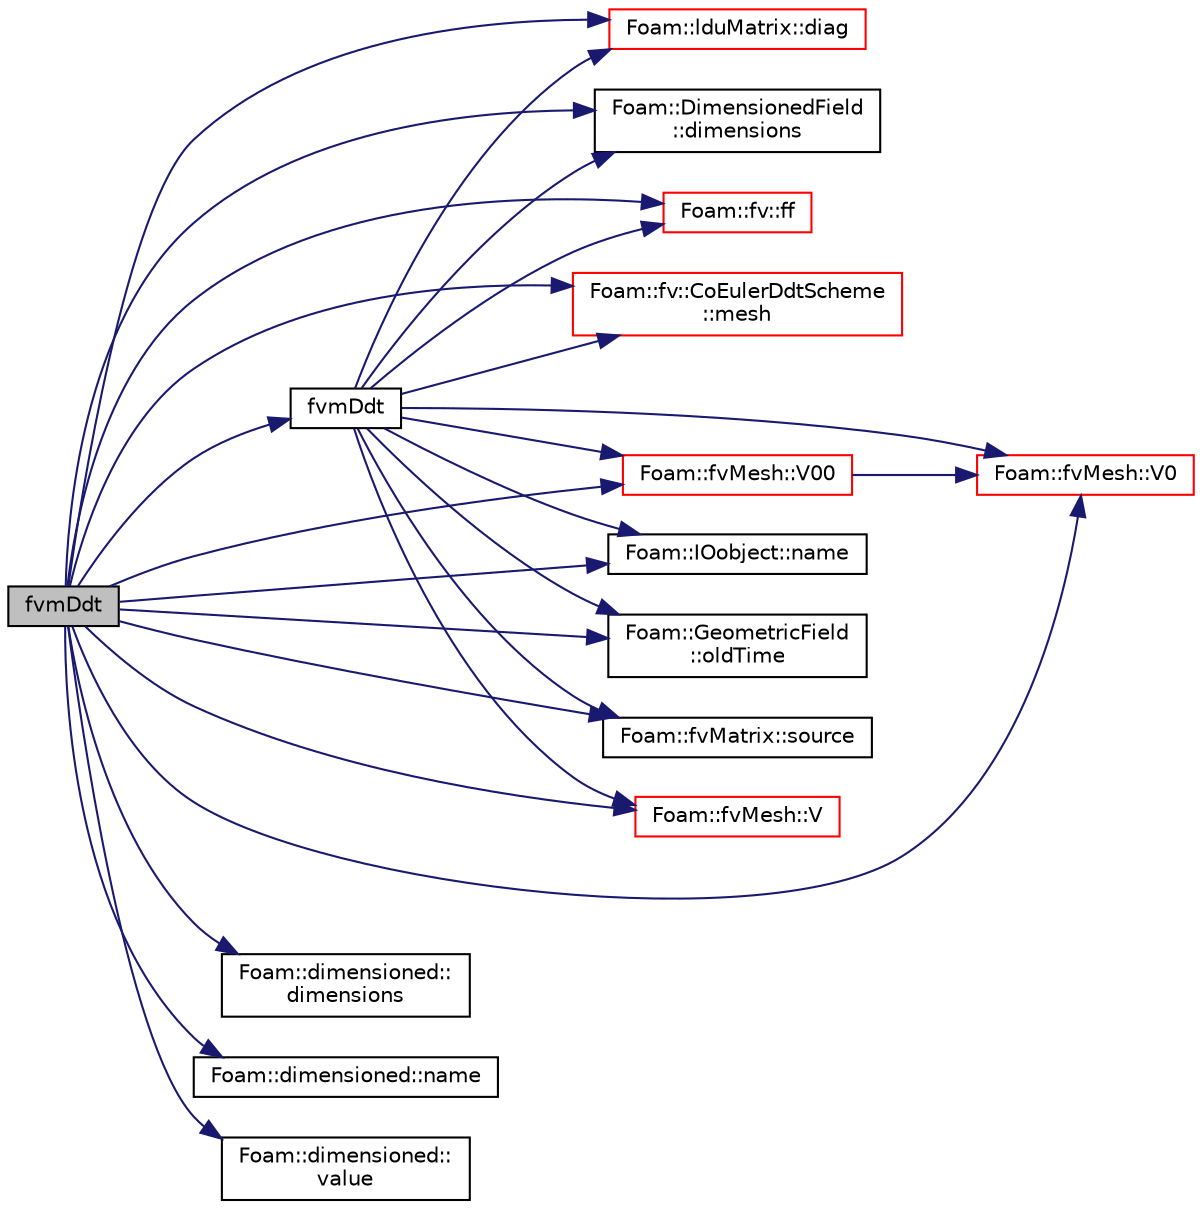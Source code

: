 digraph "fvmDdt"
{
  bgcolor="transparent";
  edge [fontname="Helvetica",fontsize="10",labelfontname="Helvetica",labelfontsize="10"];
  node [fontname="Helvetica",fontsize="10",shape=record];
  rankdir="LR";
  Node698 [label="fvmDdt",height=0.2,width=0.4,color="black", fillcolor="grey75", style="filled", fontcolor="black"];
  Node698 -> Node699 [color="midnightblue",fontsize="10",style="solid",fontname="Helvetica"];
  Node699 [label="Foam::lduMatrix::diag",height=0.2,width=0.4,color="red",URL="$a27929.html#a9140aaa9630c2cba2fe28369a649f2f0"];
  Node698 -> Node702 [color="midnightblue",fontsize="10",style="solid",fontname="Helvetica"];
  Node702 [label="Foam::dimensioned::\ldimensions",height=0.2,width=0.4,color="black",URL="$a27473.html#a512673c2674ca2d38885f1bb5f6994fb",tooltip="Return const reference to dimensions. "];
  Node698 -> Node703 [color="midnightblue",fontsize="10",style="solid",fontname="Helvetica"];
  Node703 [label="Foam::DimensionedField\l::dimensions",height=0.2,width=0.4,color="black",URL="$a27497.html#a512673c2674ca2d38885f1bb5f6994fb",tooltip="Return dimensions. "];
  Node698 -> Node704 [color="midnightblue",fontsize="10",style="solid",fontname="Helvetica"];
  Node704 [label="Foam::fv::ff",height=0.2,width=0.4,color="red",URL="$a21858.html#ab38421d38a2395d0ae398d03fc20609c"];
  Node698 -> Node785 [color="midnightblue",fontsize="10",style="solid",fontname="Helvetica"];
  Node785 [label="fvmDdt",height=0.2,width=0.4,color="black",URL="$a23293.html#a8602a98a4ac41054bb3dcf8adc93b94b"];
  Node785 -> Node699 [color="midnightblue",fontsize="10",style="solid",fontname="Helvetica"];
  Node785 -> Node703 [color="midnightblue",fontsize="10",style="solid",fontname="Helvetica"];
  Node785 -> Node704 [color="midnightblue",fontsize="10",style="solid",fontname="Helvetica"];
  Node785 -> Node706 [color="midnightblue",fontsize="10",style="solid",fontname="Helvetica"];
  Node706 [label="Foam::fv::CoEulerDdtScheme\l::mesh",height=0.2,width=0.4,color="red",URL="$a23289.html#a470f06cfb9b6ee887cd85d63de275607",tooltip="Return mesh reference. "];
  Node785 -> Node786 [color="midnightblue",fontsize="10",style="solid",fontname="Helvetica"];
  Node786 [label="Foam::IOobject::name",height=0.2,width=0.4,color="black",URL="$a27249.html#acc80e00a8ac919288fb55bd14cc88bf6",tooltip="Return name. "];
  Node785 -> Node713 [color="midnightblue",fontsize="10",style="solid",fontname="Helvetica"];
  Node713 [label="Foam::GeometricField\l::oldTime",height=0.2,width=0.4,color="black",URL="$a23249.html#a2f51be6de19012555f923b0902d64135",tooltip="Return old time field. "];
  Node785 -> Node714 [color="midnightblue",fontsize="10",style="solid",fontname="Helvetica"];
  Node714 [label="Foam::fvMatrix::source",height=0.2,width=0.4,color="black",URL="$a23173.html#a4c49d61a0e11bbdadf6646dbe3740560"];
  Node785 -> Node721 [color="midnightblue",fontsize="10",style="solid",fontname="Helvetica"];
  Node721 [label="Foam::fvMesh::V",height=0.2,width=0.4,color="red",URL="$a23593.html#a13990535f2b5c121ee3f2dcd8c5c8b58",tooltip="Return cell volumes. "];
  Node785 -> Node782 [color="midnightblue",fontsize="10",style="solid",fontname="Helvetica"];
  Node782 [label="Foam::fvMesh::V0",height=0.2,width=0.4,color="red",URL="$a23593.html#a95c6ad4c59750a903039e82c7cc0d905",tooltip="Return old-time cell volumes. "];
  Node785 -> Node783 [color="midnightblue",fontsize="10",style="solid",fontname="Helvetica"];
  Node783 [label="Foam::fvMesh::V00",height=0.2,width=0.4,color="red",URL="$a23593.html#a2a5ad29bbf9f63ae344084de6b336793",tooltip="Return old-old-time cell volumes. "];
  Node783 -> Node782 [color="midnightblue",fontsize="10",style="solid",fontname="Helvetica"];
  Node698 -> Node706 [color="midnightblue",fontsize="10",style="solid",fontname="Helvetica"];
  Node698 -> Node708 [color="midnightblue",fontsize="10",style="solid",fontname="Helvetica"];
  Node708 [label="Foam::dimensioned::name",height=0.2,width=0.4,color="black",URL="$a27473.html#ade4113569ef0db70665fded275a5e38e",tooltip="Return const reference to name. "];
  Node698 -> Node786 [color="midnightblue",fontsize="10",style="solid",fontname="Helvetica"];
  Node698 -> Node713 [color="midnightblue",fontsize="10",style="solid",fontname="Helvetica"];
  Node698 -> Node714 [color="midnightblue",fontsize="10",style="solid",fontname="Helvetica"];
  Node698 -> Node721 [color="midnightblue",fontsize="10",style="solid",fontname="Helvetica"];
  Node698 -> Node782 [color="midnightblue",fontsize="10",style="solid",fontname="Helvetica"];
  Node698 -> Node783 [color="midnightblue",fontsize="10",style="solid",fontname="Helvetica"];
  Node698 -> Node711 [color="midnightblue",fontsize="10",style="solid",fontname="Helvetica"];
  Node711 [label="Foam::dimensioned::\lvalue",height=0.2,width=0.4,color="black",URL="$a27473.html#a7948200a26c85fc3a83ffa510a91d668",tooltip="Return const reference to value. "];
}
